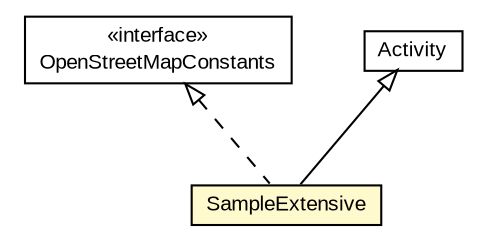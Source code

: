 #!/usr/local/bin/dot
#
# Class diagram 
# Generated by UMLGraph version R5_6-24-gf6e263 (http://www.umlgraph.org/)
#

digraph G {
	edge [fontname="arial",fontsize=10,labelfontname="arial",labelfontsize=10];
	node [fontname="arial",fontsize=10,shape=plaintext];
	nodesep=0.25;
	ranksep=0.5;
	// org.osmdroid.constants.OpenStreetMapConstants
	c93478 [label=<<table title="org.osmdroid.constants.OpenStreetMapConstants" border="0" cellborder="1" cellspacing="0" cellpadding="2" port="p" href="../constants/OpenStreetMapConstants.html">
		<tr><td><table border="0" cellspacing="0" cellpadding="1">
<tr><td align="center" balign="center"> &#171;interface&#187; </td></tr>
<tr><td align="center" balign="center"> OpenStreetMapConstants </td></tr>
		</table></td></tr>
		</table>>, URL="../constants/OpenStreetMapConstants.html", fontname="arial", fontcolor="black", fontsize=10.0];
	// org.osmdroid.samples.SampleExtensive
	c93550 [label=<<table title="org.osmdroid.samples.SampleExtensive" border="0" cellborder="1" cellspacing="0" cellpadding="2" port="p" bgcolor="lemonChiffon" href="./SampleExtensive.html">
		<tr><td><table border="0" cellspacing="0" cellpadding="1">
<tr><td align="center" balign="center"> SampleExtensive </td></tr>
		</table></td></tr>
		</table>>, URL="./SampleExtensive.html", fontname="arial", fontcolor="black", fontsize=10.0];
	//org.osmdroid.samples.SampleExtensive extends Activity
	c93769:p -> c93550:p [dir=back,arrowtail=empty];
	//org.osmdroid.samples.SampleExtensive implements org.osmdroid.constants.OpenStreetMapConstants
	c93478:p -> c93550:p [dir=back,arrowtail=empty,style=dashed];
	// Activity
	c93769[label=<<table title="Activity" border="0" cellborder="1" cellspacing="0" cellpadding="2" port="p" href="http://java.sun.com/j2se/1.4.2/docs/api//Activity.html">
		<tr><td><table border="0" cellspacing="0" cellpadding="1">
<tr><td align="center" balign="center"> Activity </td></tr>
		</table></td></tr>
		</table>>, fontname="arial", fontcolor="black", fontsize=10.0];
}

